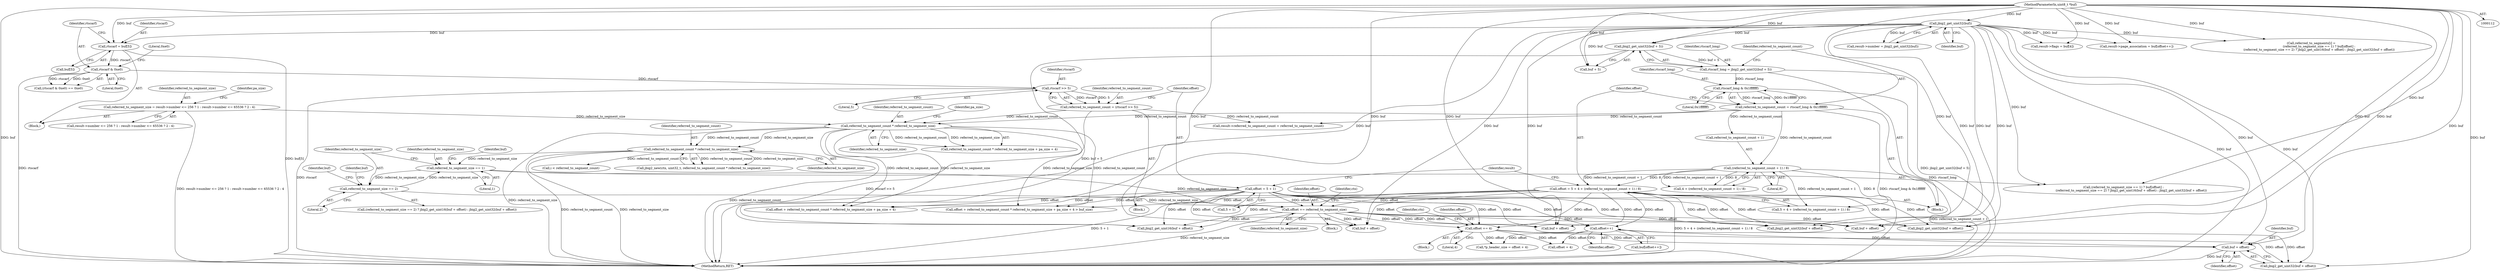 digraph "0_ghostscript_e698d5c11d27212aa1098bc5b1673a3378563092_11@pointer" {
"1000403" [label="(Call,buf + offset)"];
"1000155" [label="(Call,jbig2_get_uint32(buf))"];
"1000114" [label="(MethodParameterIn,uint8_t *buf)"];
"1000383" [label="(Call,offset++)"];
"1000329" [label="(Call,offset += referred_to_segment_size)"];
"1000311" [label="(Call,referred_to_segment_size == 1)"];
"1000280" [label="(Call,referred_to_segment_count * referred_to_segment_size)"];
"1000247" [label="(Call,referred_to_segment_count * referred_to_segment_size)"];
"1000200" [label="(Call,referred_to_segment_count = (rtscarf >> 5))"];
"1000202" [label="(Call,rtscarf >> 5)"];
"1000171" [label="(Call,rtscarf & 0xe0)"];
"1000164" [label="(Call,rtscarf = buf[5])"];
"1000182" [label="(Call,referred_to_segment_count = rtscarf_long & 0x1fffffff)"];
"1000184" [label="(Call,rtscarf_long & 0x1fffffff)"];
"1000176" [label="(Call,rtscarf_long = jbig2_get_uint32(buf + 5))"];
"1000178" [label="(Call,jbig2_get_uint32(buf + 5))"];
"1000215" [label="(Call,referred_to_segment_size = result->number <= 256 ? 1 : result->number <= 65536 ? 2 : 4)"];
"1000318" [label="(Call,referred_to_segment_size == 2)"];
"1000187" [label="(Call,offset = 5 + 4 + (referred_to_segment_count + 1) / 8)"];
"1000193" [label="(Call,(referred_to_segment_count + 1) / 8)"];
"1000205" [label="(Call,offset = 5 + 1)"];
"1000372" [label="(Call,offset += 4)"];
"1000174" [label="(Literal,0xe0)"];
"1000405" [label="(Identifier,offset)"];
"1000155" [label="(Call,jbig2_get_uint32(buf))"];
"1000310" [label="(Call,(referred_to_segment_size == 1) ? buf[offset] :\n                (referred_to_segment_size == 2) ? jbig2_get_uint16(buf + offset) : jbig2_get_uint32(buf + offset))"];
"1000216" [label="(Identifier,referred_to_segment_size)"];
"1000386" [label="(Identifier,ctx)"];
"1000311" [label="(Call,referred_to_segment_size == 1)"];
"1000403" [label="(Call,buf + offset)"];
"1000331" [label="(Identifier,referred_to_segment_size)"];
"1000173" [label="(Literal,0xe0)"];
"1000243" [label="(Call,offset + referred_to_segment_count * referred_to_segment_size + pa_size + 4 > buf_size)"];
"1000199" [label="(Block,)"];
"1000321" [label="(Call,jbig2_get_uint16(buf + offset))"];
"1000305" [label="(Block,)"];
"1000171" [label="(Call,rtscarf & 0xe0)"];
"1000406" [label="(Call,*p_header_size = offset + 4)"];
"1000317" [label="(Call,(referred_to_segment_size == 2) ? jbig2_get_uint16(buf + offset) : jbig2_get_uint32(buf + offset))"];
"1000197" [label="(Literal,8)"];
"1000193" [label="(Call,(referred_to_segment_count + 1) / 8)"];
"1000322" [label="(Call,buf + offset)"];
"1000333" [label="(Identifier,ctx)"];
"1000404" [label="(Identifier,buf)"];
"1000383" [label="(Call,offset++)"];
"1000151" [label="(Call,result->number = jbig2_get_uint32(buf))"];
"1000247" [label="(Call,referred_to_segment_count * referred_to_segment_size)"];
"1000323" [label="(Identifier,buf)"];
"1000179" [label="(Call,buf + 5)"];
"1000244" [label="(Call,offset + referred_to_segment_count * referred_to_segment_size + pa_size + 4)"];
"1000206" [label="(Identifier,offset)"];
"1000409" [label="(Call,offset + 4)"];
"1000191" [label="(Call,4 + (referred_to_segment_count + 1) / 8)"];
"1000203" [label="(Identifier,rtscarf)"];
"1000373" [label="(Identifier,offset)"];
"1000282" [label="(Identifier,referred_to_segment_size)"];
"1000177" [label="(Identifier,rtscarf_long)"];
"1000189" [label="(Call,5 + 4 + (referred_to_segment_count + 1) / 8)"];
"1000212" [label="(Identifier,result)"];
"1000184" [label="(Call,rtscarf_long & 0x1fffffff)"];
"1000402" [label="(Call,jbig2_get_uint32(buf + offset))"];
"1000368" [label="(Call,jbig2_get_uint32(buf + offset))"];
"1000187" [label="(Call,offset = 5 + 4 + (referred_to_segment_count + 1) / 8)"];
"1000327" [label="(Identifier,buf)"];
"1000215" [label="(Call,referred_to_segment_size = result->number <= 256 ? 1 : result->number <= 65536 ? 2 : 4)"];
"1000313" [label="(Literal,1)"];
"1000114" [label="(MethodParameterIn,uint8_t *buf)"];
"1000251" [label="(Identifier,pa_size)"];
"1000318" [label="(Call,referred_to_segment_size == 2)"];
"1000170" [label="(Call,(rtscarf & 0xe0) == 0xe0)"];
"1000205" [label="(Call,offset = 5 + 1)"];
"1000117" [label="(Block,)"];
"1000329" [label="(Call,offset += referred_to_segment_size)"];
"1000182" [label="(Call,referred_to_segment_count = rtscarf_long & 0x1fffffff)"];
"1000330" [label="(Identifier,offset)"];
"1000374" [label="(Literal,4)"];
"1000320" [label="(Literal,2)"];
"1000249" [label="(Identifier,referred_to_segment_size)"];
"1000325" [label="(Call,jbig2_get_uint32(buf + offset))"];
"1000315" [label="(Identifier,buf)"];
"1000188" [label="(Identifier,offset)"];
"1000281" [label="(Identifier,referred_to_segment_count)"];
"1000165" [label="(Identifier,rtscarf)"];
"1000233" [label="(Identifier,pa_size)"];
"1000246" [label="(Call,referred_to_segment_count * referred_to_segment_size + pa_size + 4)"];
"1000156" [label="(Identifier,buf)"];
"1000372" [label="(Call,offset += 4)"];
"1000312" [label="(Identifier,referred_to_segment_size)"];
"1000248" [label="(Identifier,referred_to_segment_count)"];
"1000166" [label="(Call,buf[5])"];
"1000172" [label="(Identifier,rtscarf)"];
"1000280" [label="(Call,referred_to_segment_count * referred_to_segment_size)"];
"1000202" [label="(Call,rtscarf >> 5)"];
"1000217" [label="(Call,result->number <= 256 ? 1 : result->number <= 65536 ? 2 : 4)"];
"1000300" [label="(Call,i < referred_to_segment_count)"];
"1000185" [label="(Identifier,rtscarf_long)"];
"1000207" [label="(Call,5 + 1)"];
"1000381" [label="(Call,buf[offset++])"];
"1000363" [label="(Block,)"];
"1000194" [label="(Call,referred_to_segment_count + 1)"];
"1000326" [label="(Call,buf + offset)"];
"1000178" [label="(Call,jbig2_get_uint32(buf + 5))"];
"1000175" [label="(Block,)"];
"1000204" [label="(Literal,5)"];
"1000186" [label="(Literal,0x1fffffff)"];
"1000201" [label="(Identifier,referred_to_segment_count)"];
"1000176" [label="(Call,rtscarf_long = jbig2_get_uint32(buf + 5))"];
"1000319" [label="(Identifier,referred_to_segment_size)"];
"1000210" [label="(Call,result->referred_to_segment_count = referred_to_segment_count)"];
"1000157" [label="(Call,result->flags = buf[4])"];
"1000419" [label="(MethodReturn,RET)"];
"1000377" [label="(Call,result->page_association = buf[offset++])"];
"1000277" [label="(Call,jbig2_new(ctx, uint32_t, referred_to_segment_count * referred_to_segment_size))"];
"1000306" [label="(Call,referred_to_segments[i] =\n                (referred_to_segment_size == 1) ? buf[offset] :\n                (referred_to_segment_size == 2) ? jbig2_get_uint16(buf + offset) : jbig2_get_uint32(buf + offset))"];
"1000164" [label="(Call,rtscarf = buf[5])"];
"1000369" [label="(Call,buf + offset)"];
"1000200" [label="(Call,referred_to_segment_count = (rtscarf >> 5))"];
"1000183" [label="(Identifier,referred_to_segment_count)"];
"1000384" [label="(Identifier,offset)"];
"1000403" -> "1000402"  [label="AST: "];
"1000403" -> "1000405"  [label="CFG: "];
"1000404" -> "1000403"  [label="AST: "];
"1000405" -> "1000403"  [label="AST: "];
"1000402" -> "1000403"  [label="CFG: "];
"1000403" -> "1000419"  [label="DDG: buf"];
"1000155" -> "1000403"  [label="DDG: buf"];
"1000114" -> "1000403"  [label="DDG: buf"];
"1000383" -> "1000403"  [label="DDG: offset"];
"1000372" -> "1000403"  [label="DDG: offset"];
"1000155" -> "1000151"  [label="AST: "];
"1000155" -> "1000156"  [label="CFG: "];
"1000156" -> "1000155"  [label="AST: "];
"1000151" -> "1000155"  [label="CFG: "];
"1000155" -> "1000419"  [label="DDG: buf"];
"1000155" -> "1000151"  [label="DDG: buf"];
"1000114" -> "1000155"  [label="DDG: buf"];
"1000155" -> "1000157"  [label="DDG: buf"];
"1000155" -> "1000164"  [label="DDG: buf"];
"1000155" -> "1000178"  [label="DDG: buf"];
"1000155" -> "1000179"  [label="DDG: buf"];
"1000155" -> "1000306"  [label="DDG: buf"];
"1000155" -> "1000310"  [label="DDG: buf"];
"1000155" -> "1000321"  [label="DDG: buf"];
"1000155" -> "1000322"  [label="DDG: buf"];
"1000155" -> "1000325"  [label="DDG: buf"];
"1000155" -> "1000326"  [label="DDG: buf"];
"1000155" -> "1000368"  [label="DDG: buf"];
"1000155" -> "1000369"  [label="DDG: buf"];
"1000155" -> "1000377"  [label="DDG: buf"];
"1000155" -> "1000402"  [label="DDG: buf"];
"1000114" -> "1000112"  [label="AST: "];
"1000114" -> "1000419"  [label="DDG: buf"];
"1000114" -> "1000157"  [label="DDG: buf"];
"1000114" -> "1000164"  [label="DDG: buf"];
"1000114" -> "1000178"  [label="DDG: buf"];
"1000114" -> "1000179"  [label="DDG: buf"];
"1000114" -> "1000306"  [label="DDG: buf"];
"1000114" -> "1000310"  [label="DDG: buf"];
"1000114" -> "1000321"  [label="DDG: buf"];
"1000114" -> "1000322"  [label="DDG: buf"];
"1000114" -> "1000325"  [label="DDG: buf"];
"1000114" -> "1000326"  [label="DDG: buf"];
"1000114" -> "1000368"  [label="DDG: buf"];
"1000114" -> "1000369"  [label="DDG: buf"];
"1000114" -> "1000377"  [label="DDG: buf"];
"1000114" -> "1000402"  [label="DDG: buf"];
"1000383" -> "1000381"  [label="AST: "];
"1000383" -> "1000384"  [label="CFG: "];
"1000384" -> "1000383"  [label="AST: "];
"1000381" -> "1000383"  [label="CFG: "];
"1000329" -> "1000383"  [label="DDG: offset"];
"1000187" -> "1000383"  [label="DDG: offset"];
"1000205" -> "1000383"  [label="DDG: offset"];
"1000383" -> "1000402"  [label="DDG: offset"];
"1000383" -> "1000406"  [label="DDG: offset"];
"1000383" -> "1000409"  [label="DDG: offset"];
"1000329" -> "1000305"  [label="AST: "];
"1000329" -> "1000331"  [label="CFG: "];
"1000330" -> "1000329"  [label="AST: "];
"1000331" -> "1000329"  [label="AST: "];
"1000333" -> "1000329"  [label="CFG: "];
"1000329" -> "1000419"  [label="DDG: referred_to_segment_size"];
"1000329" -> "1000321"  [label="DDG: offset"];
"1000329" -> "1000322"  [label="DDG: offset"];
"1000329" -> "1000325"  [label="DDG: offset"];
"1000329" -> "1000326"  [label="DDG: offset"];
"1000311" -> "1000329"  [label="DDG: referred_to_segment_size"];
"1000318" -> "1000329"  [label="DDG: referred_to_segment_size"];
"1000187" -> "1000329"  [label="DDG: offset"];
"1000205" -> "1000329"  [label="DDG: offset"];
"1000329" -> "1000368"  [label="DDG: offset"];
"1000329" -> "1000369"  [label="DDG: offset"];
"1000329" -> "1000372"  [label="DDG: offset"];
"1000311" -> "1000310"  [label="AST: "];
"1000311" -> "1000313"  [label="CFG: "];
"1000312" -> "1000311"  [label="AST: "];
"1000313" -> "1000311"  [label="AST: "];
"1000315" -> "1000311"  [label="CFG: "];
"1000319" -> "1000311"  [label="CFG: "];
"1000280" -> "1000311"  [label="DDG: referred_to_segment_size"];
"1000318" -> "1000311"  [label="DDG: referred_to_segment_size"];
"1000311" -> "1000318"  [label="DDG: referred_to_segment_size"];
"1000280" -> "1000277"  [label="AST: "];
"1000280" -> "1000282"  [label="CFG: "];
"1000281" -> "1000280"  [label="AST: "];
"1000282" -> "1000280"  [label="AST: "];
"1000277" -> "1000280"  [label="CFG: "];
"1000280" -> "1000419"  [label="DDG: referred_to_segment_size"];
"1000280" -> "1000419"  [label="DDG: referred_to_segment_count"];
"1000280" -> "1000277"  [label="DDG: referred_to_segment_count"];
"1000280" -> "1000277"  [label="DDG: referred_to_segment_size"];
"1000247" -> "1000280"  [label="DDG: referred_to_segment_count"];
"1000247" -> "1000280"  [label="DDG: referred_to_segment_size"];
"1000280" -> "1000300"  [label="DDG: referred_to_segment_count"];
"1000247" -> "1000246"  [label="AST: "];
"1000247" -> "1000249"  [label="CFG: "];
"1000248" -> "1000247"  [label="AST: "];
"1000249" -> "1000247"  [label="AST: "];
"1000251" -> "1000247"  [label="CFG: "];
"1000247" -> "1000419"  [label="DDG: referred_to_segment_count"];
"1000247" -> "1000419"  [label="DDG: referred_to_segment_size"];
"1000247" -> "1000243"  [label="DDG: referred_to_segment_count"];
"1000247" -> "1000243"  [label="DDG: referred_to_segment_size"];
"1000247" -> "1000244"  [label="DDG: referred_to_segment_count"];
"1000247" -> "1000244"  [label="DDG: referred_to_segment_size"];
"1000247" -> "1000246"  [label="DDG: referred_to_segment_count"];
"1000247" -> "1000246"  [label="DDG: referred_to_segment_size"];
"1000200" -> "1000247"  [label="DDG: referred_to_segment_count"];
"1000182" -> "1000247"  [label="DDG: referred_to_segment_count"];
"1000215" -> "1000247"  [label="DDG: referred_to_segment_size"];
"1000200" -> "1000199"  [label="AST: "];
"1000200" -> "1000202"  [label="CFG: "];
"1000201" -> "1000200"  [label="AST: "];
"1000202" -> "1000200"  [label="AST: "];
"1000206" -> "1000200"  [label="CFG: "];
"1000200" -> "1000419"  [label="DDG: rtscarf >> 5"];
"1000202" -> "1000200"  [label="DDG: rtscarf"];
"1000202" -> "1000200"  [label="DDG: 5"];
"1000200" -> "1000210"  [label="DDG: referred_to_segment_count"];
"1000202" -> "1000204"  [label="CFG: "];
"1000203" -> "1000202"  [label="AST: "];
"1000204" -> "1000202"  [label="AST: "];
"1000202" -> "1000419"  [label="DDG: rtscarf"];
"1000171" -> "1000202"  [label="DDG: rtscarf"];
"1000171" -> "1000170"  [label="AST: "];
"1000171" -> "1000173"  [label="CFG: "];
"1000172" -> "1000171"  [label="AST: "];
"1000173" -> "1000171"  [label="AST: "];
"1000174" -> "1000171"  [label="CFG: "];
"1000171" -> "1000419"  [label="DDG: rtscarf"];
"1000171" -> "1000170"  [label="DDG: rtscarf"];
"1000171" -> "1000170"  [label="DDG: 0xe0"];
"1000164" -> "1000171"  [label="DDG: rtscarf"];
"1000164" -> "1000117"  [label="AST: "];
"1000164" -> "1000166"  [label="CFG: "];
"1000165" -> "1000164"  [label="AST: "];
"1000166" -> "1000164"  [label="AST: "];
"1000172" -> "1000164"  [label="CFG: "];
"1000164" -> "1000419"  [label="DDG: buf[5]"];
"1000182" -> "1000175"  [label="AST: "];
"1000182" -> "1000184"  [label="CFG: "];
"1000183" -> "1000182"  [label="AST: "];
"1000184" -> "1000182"  [label="AST: "];
"1000188" -> "1000182"  [label="CFG: "];
"1000182" -> "1000419"  [label="DDG: rtscarf_long & 0x1fffffff"];
"1000184" -> "1000182"  [label="DDG: rtscarf_long"];
"1000184" -> "1000182"  [label="DDG: 0x1fffffff"];
"1000182" -> "1000193"  [label="DDG: referred_to_segment_count"];
"1000182" -> "1000194"  [label="DDG: referred_to_segment_count"];
"1000182" -> "1000210"  [label="DDG: referred_to_segment_count"];
"1000184" -> "1000186"  [label="CFG: "];
"1000185" -> "1000184"  [label="AST: "];
"1000186" -> "1000184"  [label="AST: "];
"1000184" -> "1000419"  [label="DDG: rtscarf_long"];
"1000176" -> "1000184"  [label="DDG: rtscarf_long"];
"1000176" -> "1000175"  [label="AST: "];
"1000176" -> "1000178"  [label="CFG: "];
"1000177" -> "1000176"  [label="AST: "];
"1000178" -> "1000176"  [label="AST: "];
"1000183" -> "1000176"  [label="CFG: "];
"1000176" -> "1000419"  [label="DDG: jbig2_get_uint32(buf + 5)"];
"1000178" -> "1000176"  [label="DDG: buf + 5"];
"1000178" -> "1000179"  [label="CFG: "];
"1000179" -> "1000178"  [label="AST: "];
"1000178" -> "1000419"  [label="DDG: buf + 5"];
"1000215" -> "1000117"  [label="AST: "];
"1000215" -> "1000217"  [label="CFG: "];
"1000216" -> "1000215"  [label="AST: "];
"1000217" -> "1000215"  [label="AST: "];
"1000233" -> "1000215"  [label="CFG: "];
"1000215" -> "1000419"  [label="DDG: result->number <= 256 ? 1 : result->number <= 65536 ? 2 : 4"];
"1000318" -> "1000317"  [label="AST: "];
"1000318" -> "1000320"  [label="CFG: "];
"1000319" -> "1000318"  [label="AST: "];
"1000320" -> "1000318"  [label="AST: "];
"1000323" -> "1000318"  [label="CFG: "];
"1000327" -> "1000318"  [label="CFG: "];
"1000187" -> "1000175"  [label="AST: "];
"1000187" -> "1000189"  [label="CFG: "];
"1000188" -> "1000187"  [label="AST: "];
"1000189" -> "1000187"  [label="AST: "];
"1000212" -> "1000187"  [label="CFG: "];
"1000187" -> "1000419"  [label="DDG: 5 + 4 + (referred_to_segment_count + 1) / 8"];
"1000193" -> "1000187"  [label="DDG: referred_to_segment_count + 1"];
"1000193" -> "1000187"  [label="DDG: 8"];
"1000187" -> "1000243"  [label="DDG: offset"];
"1000187" -> "1000244"  [label="DDG: offset"];
"1000187" -> "1000321"  [label="DDG: offset"];
"1000187" -> "1000322"  [label="DDG: offset"];
"1000187" -> "1000325"  [label="DDG: offset"];
"1000187" -> "1000326"  [label="DDG: offset"];
"1000187" -> "1000368"  [label="DDG: offset"];
"1000187" -> "1000369"  [label="DDG: offset"];
"1000187" -> "1000372"  [label="DDG: offset"];
"1000193" -> "1000191"  [label="AST: "];
"1000193" -> "1000197"  [label="CFG: "];
"1000194" -> "1000193"  [label="AST: "];
"1000197" -> "1000193"  [label="AST: "];
"1000191" -> "1000193"  [label="CFG: "];
"1000193" -> "1000419"  [label="DDG: referred_to_segment_count + 1"];
"1000193" -> "1000189"  [label="DDG: referred_to_segment_count + 1"];
"1000193" -> "1000189"  [label="DDG: 8"];
"1000193" -> "1000191"  [label="DDG: referred_to_segment_count + 1"];
"1000193" -> "1000191"  [label="DDG: 8"];
"1000205" -> "1000199"  [label="AST: "];
"1000205" -> "1000207"  [label="CFG: "];
"1000206" -> "1000205"  [label="AST: "];
"1000207" -> "1000205"  [label="AST: "];
"1000212" -> "1000205"  [label="CFG: "];
"1000205" -> "1000419"  [label="DDG: 5 + 1"];
"1000205" -> "1000243"  [label="DDG: offset"];
"1000205" -> "1000244"  [label="DDG: offset"];
"1000205" -> "1000321"  [label="DDG: offset"];
"1000205" -> "1000322"  [label="DDG: offset"];
"1000205" -> "1000325"  [label="DDG: offset"];
"1000205" -> "1000326"  [label="DDG: offset"];
"1000205" -> "1000368"  [label="DDG: offset"];
"1000205" -> "1000369"  [label="DDG: offset"];
"1000205" -> "1000372"  [label="DDG: offset"];
"1000372" -> "1000363"  [label="AST: "];
"1000372" -> "1000374"  [label="CFG: "];
"1000373" -> "1000372"  [label="AST: "];
"1000374" -> "1000372"  [label="AST: "];
"1000386" -> "1000372"  [label="CFG: "];
"1000372" -> "1000402"  [label="DDG: offset"];
"1000372" -> "1000406"  [label="DDG: offset"];
"1000372" -> "1000409"  [label="DDG: offset"];
}
